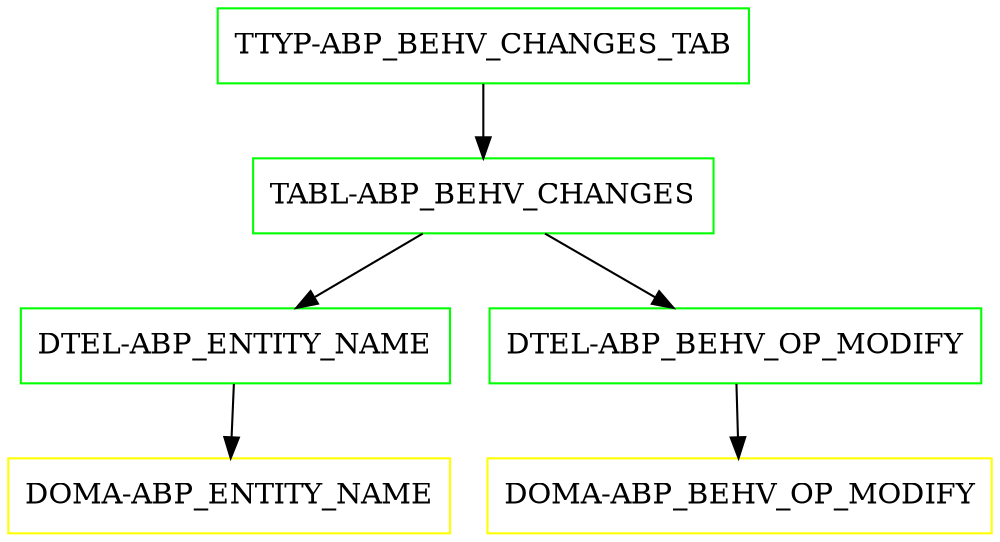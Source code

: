 digraph G {
  "TTYP-ABP_BEHV_CHANGES_TAB" [shape=box,color=green];
  "TABL-ABP_BEHV_CHANGES" [shape=box,color=green,URL="./TABL_ABP_BEHV_CHANGES.html"];
  "DTEL-ABP_ENTITY_NAME" [shape=box,color=green,URL="./DTEL_ABP_ENTITY_NAME.html"];
  "DOMA-ABP_ENTITY_NAME" [shape=box,color=yellow,URL="./DOMA_ABP_ENTITY_NAME.html"];
  "DTEL-ABP_BEHV_OP_MODIFY" [shape=box,color=green,URL="./DTEL_ABP_BEHV_OP_MODIFY.html"];
  "DOMA-ABP_BEHV_OP_MODIFY" [shape=box,color=yellow,URL="./DOMA_ABP_BEHV_OP_MODIFY.html"];
  "TTYP-ABP_BEHV_CHANGES_TAB" -> "TABL-ABP_BEHV_CHANGES";
  "TABL-ABP_BEHV_CHANGES" -> "DTEL-ABP_BEHV_OP_MODIFY";
  "TABL-ABP_BEHV_CHANGES" -> "DTEL-ABP_ENTITY_NAME";
  "DTEL-ABP_ENTITY_NAME" -> "DOMA-ABP_ENTITY_NAME";
  "DTEL-ABP_BEHV_OP_MODIFY" -> "DOMA-ABP_BEHV_OP_MODIFY";
}
